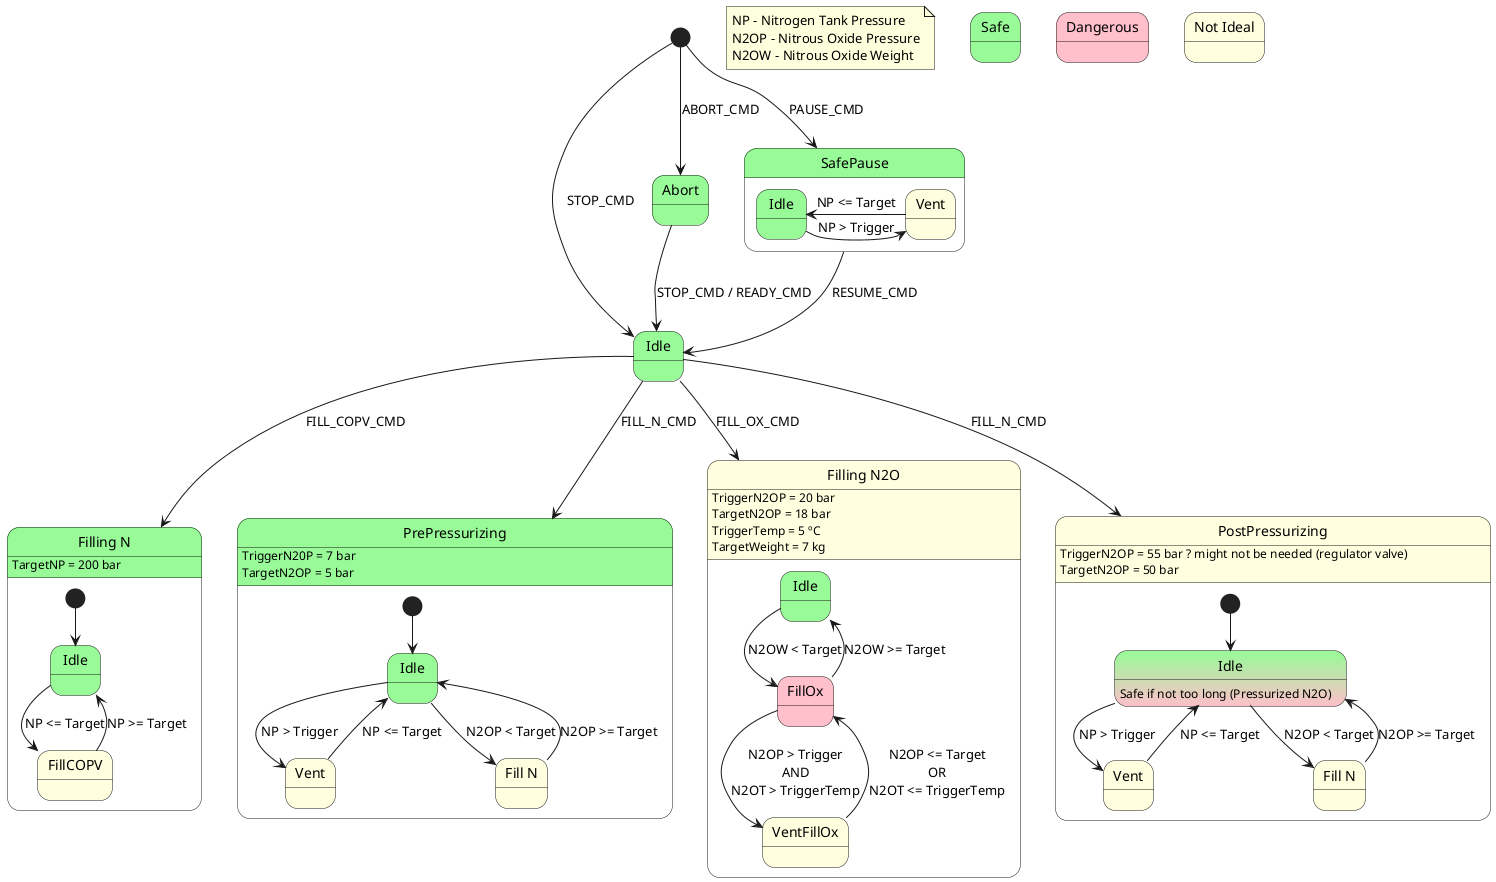@startuml filling_state_machine
' State Machine
[*] --> Idle : STOP_CMD
[*] --> Abort : ABORT_CMD
[*] --> SafePause : PAUSE_CMD

state "SafePause" as SafePause {
    state "Idle" as SafeIdle #PaleGreen
    state "Vent" as SafeVent #LightYellow
    SafeIdle -> SafeVent : NP > Trigger
    SafeVent -> SafeIdle : NP <= Target
}
SafePause --> Idle : RESUME_CMD

Abort --> Idle : STOP_CMD / READY_CMD

note as N1
    NP - Nitrogen Tank Pressure
    N2OP - Nitrous Oxide Pressure
    N2OW - Nitrous Oxide Weight
end note

state Idle #PaleGreen
state Abort #PaleGreen
state SafePause #PaleGreen

' stable
state Safe #PaleGreen
' dangerous
state Dangerous #Pink
' not ideal after some time, but not dangerous
state "Not Ideal" as NotIdeal #LightYellow

state "Filling N" as COPVFill #PaleGreen {
    state "Idle" as COPVIdle #PaleGreen
    state "FillCOPV" as FillCOPV #LightYellow
    COPVFill : TargetNP = 200 bar
    [*] --> COPVIdle
    Idle --> COPVFill : FILL_COPV_CMD
    COPVIdle --> FillCOPV : NP <= Target
    FillCOPV --> COPVIdle : NP >= Target
}

state "PrePressurizing" as PreFill #PaleGreen {
    state "Idle" as PrepIdle #PaleGreen
    state "Vent" as PreVent #LightYellow
    state "Fill N" as PreFillN #LightYellow
    PreFill : TriggerN20P = 7 bar
    PreFill : TargetN2OP = 5 bar
    [*] --> PrepIdle
    Idle --> PreFill : FILL_N_CMD
    PrepIdle --> PreFillN : N2OP < Target
    PreFillN --> PrepIdle : N2OP >= Target
    PrepIdle --> PreVent : NP > Trigger
    PreVent --> PrepIdle : NP <= Target
}

state "Filling N2O" as MainFill #LightYellow{
    state "Idle" as FillOxIdle #PaleGreen
    state "FillOx" as FillOx #Pink
    state "VentFillOx" as VentFillOx #LightYellow
    MainFill : TriggerN2OP = 20 bar
    MainFill : TargetN2OP = 18 bar
    MainFill : TriggerTemp = 5 ºC
    MainFill : TargetWeight = 7 kg
    Idle --> MainFill : FILL_OX_CMD
    FillOxIdle --> FillOx : N2OW < Target
    FillOx --> FillOxIdle : N2OW >= Target
    FillOx --> VentFillOx : N2OP > Trigger\nAND\nN2OT > TriggerTemp
    VentFillOx --> FillOx : N2OP <= Target\n OR \nN2OT <= TriggerTemp
}

state "PostPressurizing" as PostFill #LightYellow {
    state "Idle" as PostIdle #PaleGreen-Pink
    PostIdle : Safe if not too long (Pressurized N2O)
    state "Vent" as PostVent #LightYellow
    state "Fill N" as PostFillN #LightYellow
    PostFill : TriggerN2OP = 55 bar ? might not be needed (regulator valve)
    PostFill : TargetN2OP = 50 bar
    [*] --> PostIdle
    Idle --> PostFill : FILL_N_CMD
    PostIdle --> PostFillN : N2OP < Target
    PostFillN --> PostIdle : N2OP >= Target
    PostIdle --> PostVent : NP > Trigger
    PostVent --> PostIdle : NP <= Target
}
@enduml